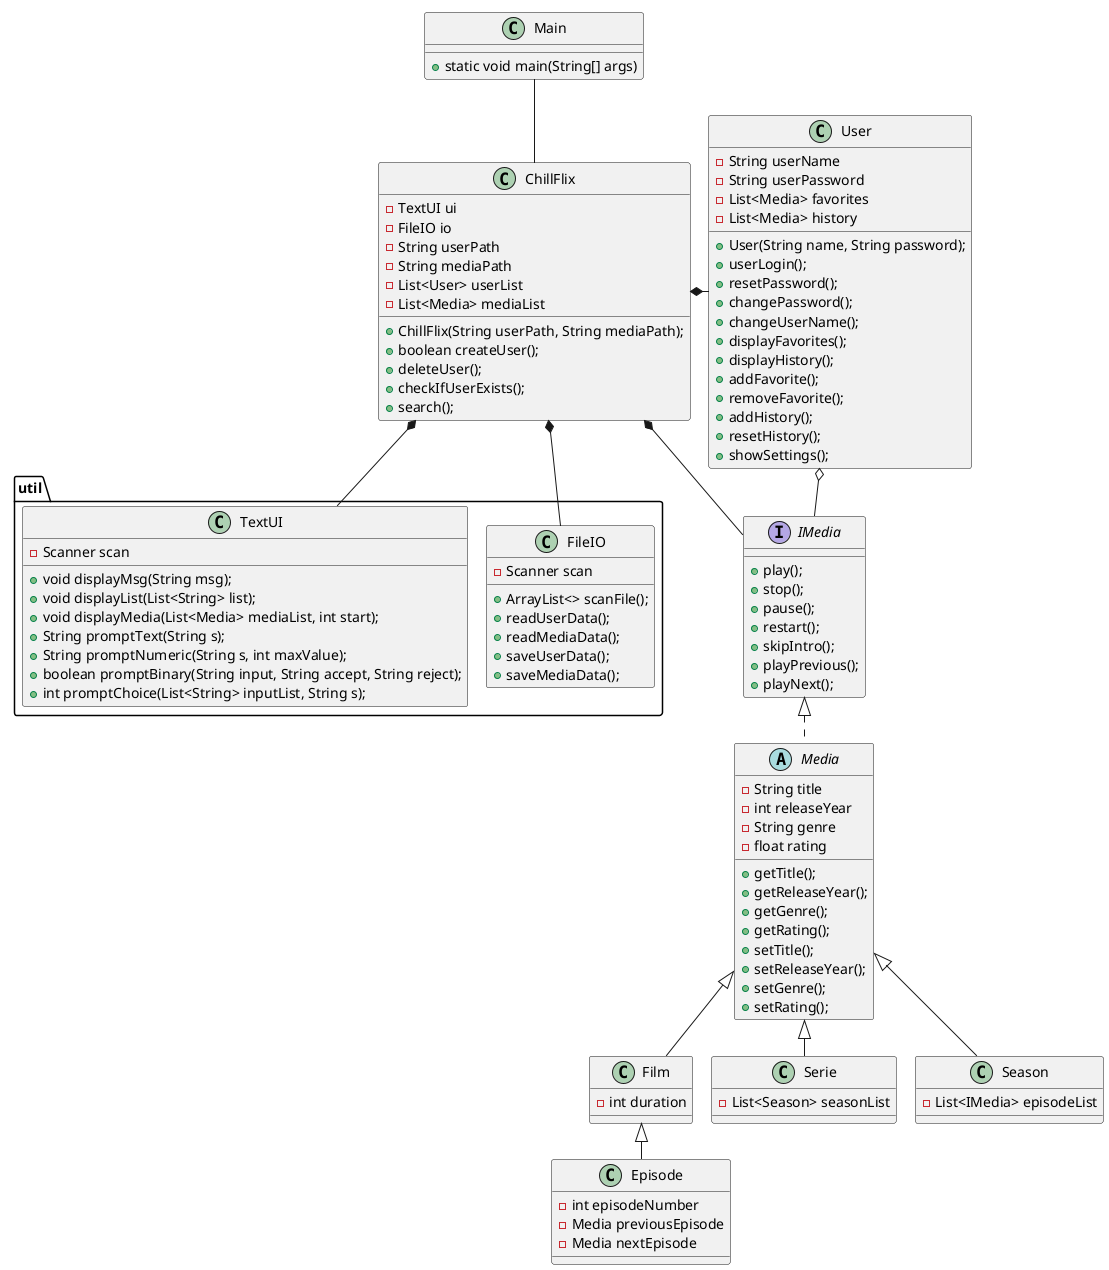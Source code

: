 @startuml
'https://plantuml.com/class-diagram
!pragma layout smetana

Class Main{
+static void main(String[] args)
}

Class ChillFlix{
-TextUI ui
-FileIO io
-String userPath
-String mediaPath
-List<User> userList
-List<Media> mediaList
+ChillFlix(String userPath, String mediaPath);
+boolean createUser();
+deleteUser();
+checkIfUserExists();
+search();
}

package util {
Class FileIO{
-Scanner scan
+ArrayList<> scanFile();
+readUserData();
+readMediaData();
+saveUserData();
+saveMediaData();
}

Class TextUI{
-Scanner scan
+void displayMsg(String msg);
+void displayList(List<String> list);
+void displayMedia(List<Media> mediaList, int start);
+String promptText(String s);
+String promptNumeric(String s, int maxValue);
+boolean promptBinary(String input, String accept, String reject);
+int promptChoice(List<String> inputList, String s);



}
}

Class User{
-String userName
-String userPassword
-List<Media> favorites
-List<Media> history
+User(String name, String password);
+userLogin();
+resetPassword();
+changePassword();
+changeUserName();
+displayFavorites();
+displayHistory();
+addFavorite();
+removeFavorite();
+addHistory();
+resetHistory();
+showSettings();
}

Interface IMedia{
+play();
+stop();
+pause();
+restart();
+skipIntro();
+playPrevious();
+playNext();
}
abstract Class Media{
-String title
-int releaseYear
-String genre
-float rating
+getTitle();
+getReleaseYear();
+getGenre();
+getRating();
+setTitle();
+setReleaseYear();
+setGenre();
+setRating();
}

Class Film {
-int duration
}

Class Serie{
-List<Season> seasonList
}
Class Season{
-List<IMedia> episodeList
}

Class Episode{
-int episodeNumber
-Media previousEpisode
-Media nextEpisode
}

Film <|-- Episode
Media <|-- Film
Media <|-- Serie
Media <|-- Season
IMedia <|.. Media
ChillFlix *- User
ChillFlix *-- IMedia
ChillFlix *-- FileIO
ChillFlix *-- TextUI
Main -- ChillFlix
User o- IMedia

@enduml

implements ..|>
extends <|-- (is-a)
composition *-- (must-have)
Aggregation o-- (can-have)
Associering <--